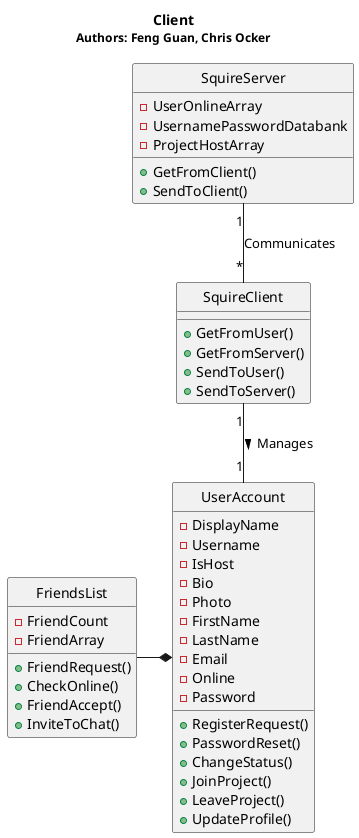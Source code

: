 @startuml
hide circles

Title <b>Client</b>\n<size:12>Authors: Feng Guan, Chris Ocker</size>


class "SquireServer" as ss{
-UserOnlineArray
-UsernamePasswordDatabank
-ProjectHostArray
+GetFromClient()
+SendToClient()
}

class "UserAccount" as ua {
-DisplayName
-Username
-IsHost
-Bio
-Photo
-FirstName
-LastName
-Email
-Online
-Password
+RegisterRequest()
+PasswordReset()
+ChangeStatus()
+JoinProject()
+LeaveProject()
+UpdateProfile()
}

class "SquireClient" as sc {
+GetFromUser()
+GetFromServer()
+SendToUser()
+SendToServer()
}


class "FriendsList" as fl {
-FriendCount
-FriendArray
+FriendRequest()
+CheckOnline()
+FriendAccept()
+InviteToChat()
}


sc "1"  -- "1" ua : Manages >
ss "1"  -- "*" sc : Communicates
fl  -r-* ua
@enduml


